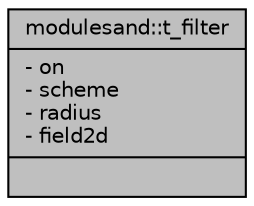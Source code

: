 digraph "modulesand::t_filter"
{
 // LATEX_PDF_SIZE
  edge [fontname="Helvetica",fontsize="10",labelfontname="Helvetica",labelfontsize="10"];
  node [fontname="Helvetica",fontsize="10",shape=record];
  Node1 [label="{modulesand::t_filter\n|- on\l- scheme\l- radius\l- field2d\l|}",height=0.2,width=0.4,color="black", fillcolor="grey75", style="filled", fontcolor="black",tooltip=" "];
}
